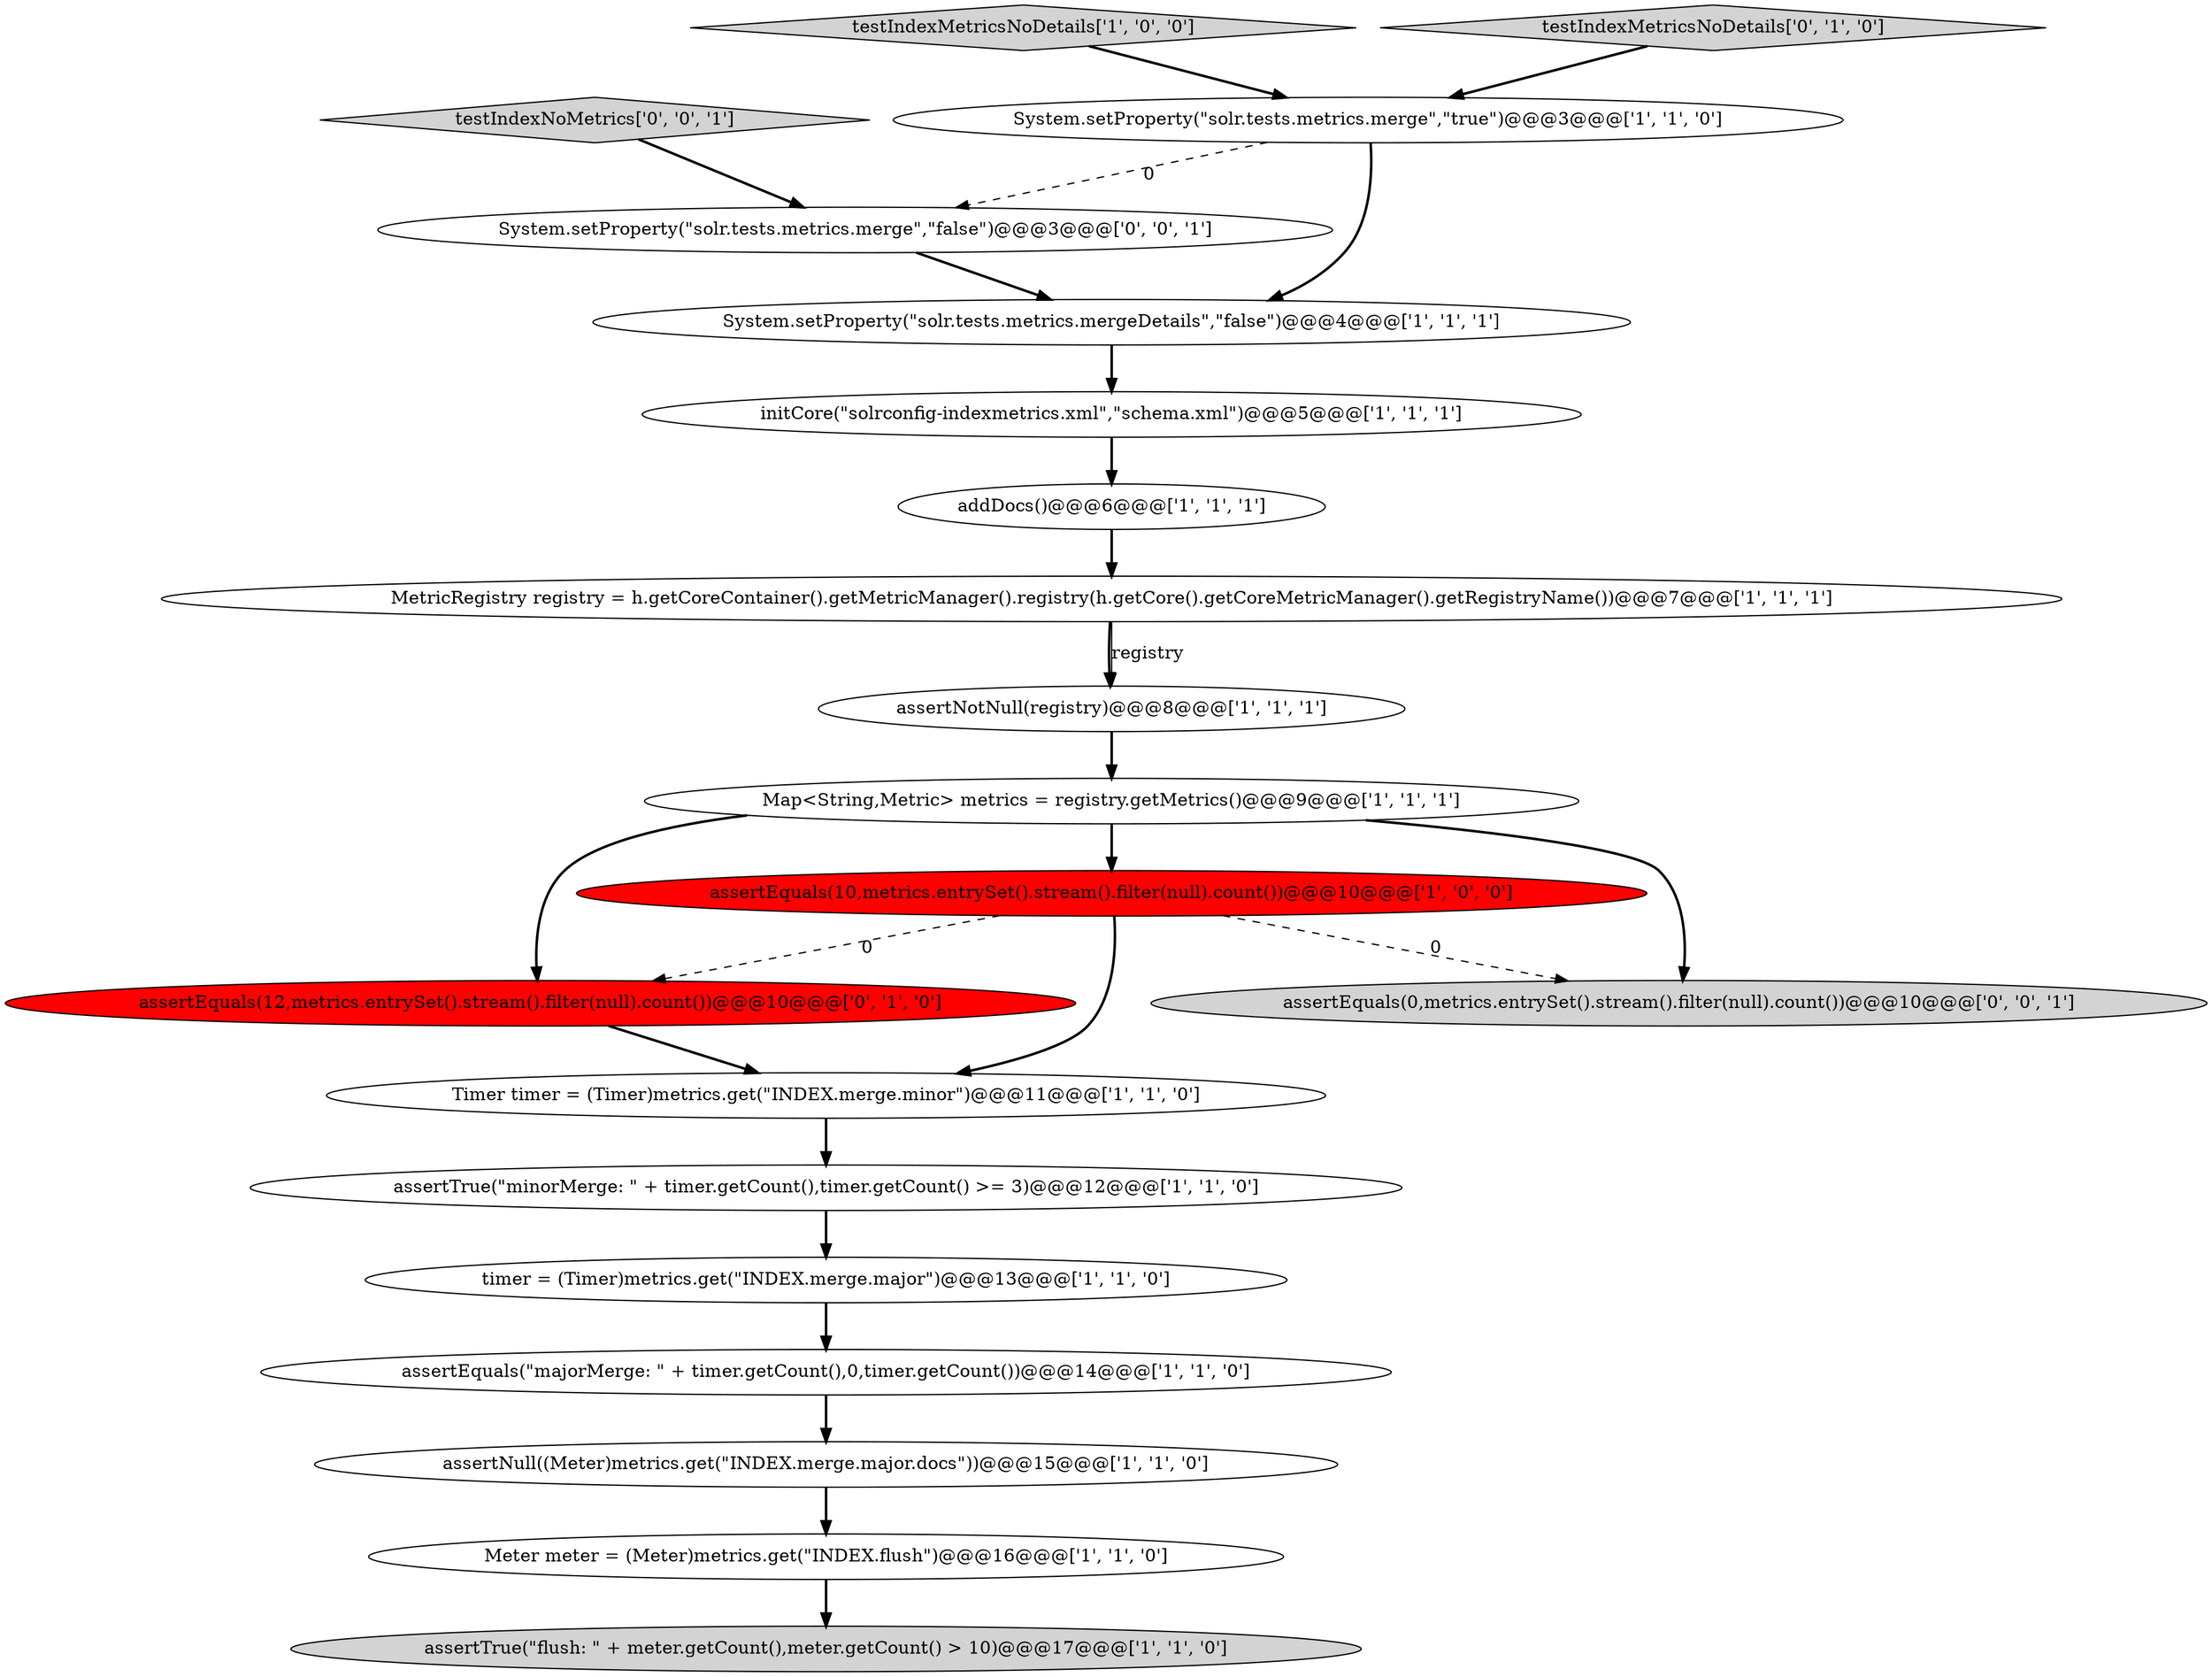 digraph {
3 [style = filled, label = "assertTrue(\"flush: \" + meter.getCount(),meter.getCount() > 10)@@@17@@@['1', '1', '0']", fillcolor = lightgray, shape = ellipse image = "AAA0AAABBB1BBB"];
0 [style = filled, label = "System.setProperty(\"solr.tests.metrics.mergeDetails\",\"false\")@@@4@@@['1', '1', '1']", fillcolor = white, shape = ellipse image = "AAA0AAABBB1BBB"];
6 [style = filled, label = "System.setProperty(\"solr.tests.metrics.merge\",\"true\")@@@3@@@['1', '1', '0']", fillcolor = white, shape = ellipse image = "AAA0AAABBB1BBB"];
12 [style = filled, label = "assertNotNull(registry)@@@8@@@['1', '1', '1']", fillcolor = white, shape = ellipse image = "AAA0AAABBB1BBB"];
1 [style = filled, label = "Meter meter = (Meter)metrics.get(\"INDEX.flush\")@@@16@@@['1', '1', '0']", fillcolor = white, shape = ellipse image = "AAA0AAABBB1BBB"];
10 [style = filled, label = "addDocs()@@@6@@@['1', '1', '1']", fillcolor = white, shape = ellipse image = "AAA0AAABBB1BBB"];
17 [style = filled, label = "assertEquals(12,metrics.entrySet().stream().filter(null).count())@@@10@@@['0', '1', '0']", fillcolor = red, shape = ellipse image = "AAA1AAABBB2BBB"];
11 [style = filled, label = "assertEquals(10,metrics.entrySet().stream().filter(null).count())@@@10@@@['1', '0', '0']", fillcolor = red, shape = ellipse image = "AAA1AAABBB1BBB"];
7 [style = filled, label = "Map<String,Metric> metrics = registry.getMetrics()@@@9@@@['1', '1', '1']", fillcolor = white, shape = ellipse image = "AAA0AAABBB1BBB"];
13 [style = filled, label = "initCore(\"solrconfig-indexmetrics.xml\",\"schema.xml\")@@@5@@@['1', '1', '1']", fillcolor = white, shape = ellipse image = "AAA0AAABBB1BBB"];
15 [style = filled, label = "assertEquals(\"majorMerge: \" + timer.getCount(),0,timer.getCount())@@@14@@@['1', '1', '0']", fillcolor = white, shape = ellipse image = "AAA0AAABBB1BBB"];
4 [style = filled, label = "assertNull((Meter)metrics.get(\"INDEX.merge.major.docs\"))@@@15@@@['1', '1', '0']", fillcolor = white, shape = ellipse image = "AAA0AAABBB1BBB"];
9 [style = filled, label = "Timer timer = (Timer)metrics.get(\"INDEX.merge.minor\")@@@11@@@['1', '1', '0']", fillcolor = white, shape = ellipse image = "AAA0AAABBB1BBB"];
18 [style = filled, label = "assertEquals(0,metrics.entrySet().stream().filter(null).count())@@@10@@@['0', '0', '1']", fillcolor = lightgray, shape = ellipse image = "AAA0AAABBB3BBB"];
8 [style = filled, label = "assertTrue(\"minorMerge: \" + timer.getCount(),timer.getCount() >= 3)@@@12@@@['1', '1', '0']", fillcolor = white, shape = ellipse image = "AAA0AAABBB1BBB"];
5 [style = filled, label = "testIndexMetricsNoDetails['1', '0', '0']", fillcolor = lightgray, shape = diamond image = "AAA0AAABBB1BBB"];
2 [style = filled, label = "timer = (Timer)metrics.get(\"INDEX.merge.major\")@@@13@@@['1', '1', '0']", fillcolor = white, shape = ellipse image = "AAA0AAABBB1BBB"];
20 [style = filled, label = "testIndexNoMetrics['0', '0', '1']", fillcolor = lightgray, shape = diamond image = "AAA0AAABBB3BBB"];
19 [style = filled, label = "System.setProperty(\"solr.tests.metrics.merge\",\"false\")@@@3@@@['0', '0', '1']", fillcolor = white, shape = ellipse image = "AAA0AAABBB3BBB"];
16 [style = filled, label = "testIndexMetricsNoDetails['0', '1', '0']", fillcolor = lightgray, shape = diamond image = "AAA0AAABBB2BBB"];
14 [style = filled, label = "MetricRegistry registry = h.getCoreContainer().getMetricManager().registry(h.getCore().getCoreMetricManager().getRegistryName())@@@7@@@['1', '1', '1']", fillcolor = white, shape = ellipse image = "AAA0AAABBB1BBB"];
13->10 [style = bold, label=""];
7->11 [style = bold, label=""];
7->17 [style = bold, label=""];
0->13 [style = bold, label=""];
10->14 [style = bold, label=""];
16->6 [style = bold, label=""];
17->9 [style = bold, label=""];
1->3 [style = bold, label=""];
6->0 [style = bold, label=""];
11->17 [style = dashed, label="0"];
11->9 [style = bold, label=""];
9->8 [style = bold, label=""];
12->7 [style = bold, label=""];
19->0 [style = bold, label=""];
5->6 [style = bold, label=""];
8->2 [style = bold, label=""];
11->18 [style = dashed, label="0"];
14->12 [style = bold, label=""];
2->15 [style = bold, label=""];
6->19 [style = dashed, label="0"];
15->4 [style = bold, label=""];
7->18 [style = bold, label=""];
4->1 [style = bold, label=""];
14->12 [style = solid, label="registry"];
20->19 [style = bold, label=""];
}
